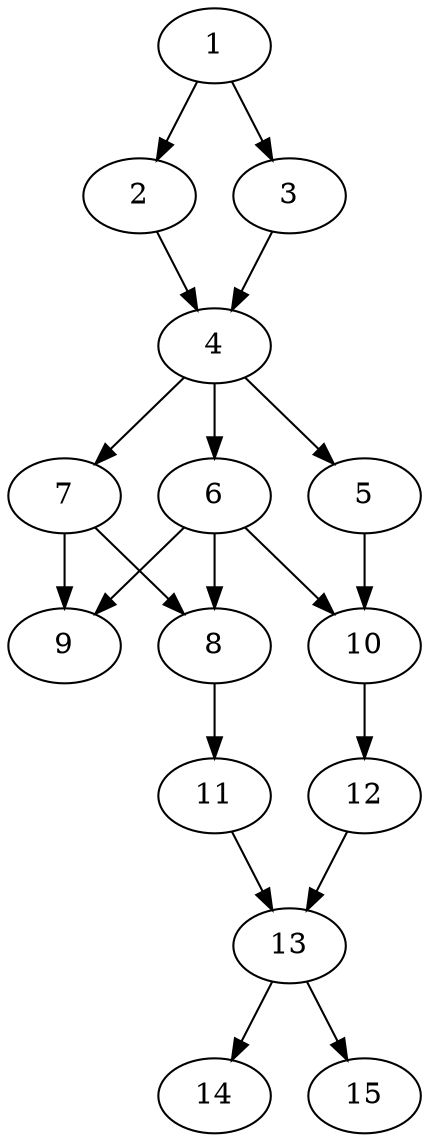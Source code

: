 // DAG automatically generated by daggen at Thu Oct  3 13:59:27 2019
// ./daggen --dot -n 15 --ccr 0.3 --fat 0.5 --regular 0.5 --density 0.7 --mindata 5242880 --maxdata 52428800 
digraph G {
  1 [size="68747947", alpha="0.16", expect_size="20624384"] 
  1 -> 2 [size ="20624384"]
  1 -> 3 [size ="20624384"]
  2 [size="84176213", alpha="0.20", expect_size="25252864"] 
  2 -> 4 [size ="25252864"]
  3 [size="36321280", alpha="0.18", expect_size="10896384"] 
  3 -> 4 [size ="10896384"]
  4 [size="104966827", alpha="0.04", expect_size="31490048"] 
  4 -> 5 [size ="31490048"]
  4 -> 6 [size ="31490048"]
  4 -> 7 [size ="31490048"]
  5 [size="50012160", alpha="0.12", expect_size="15003648"] 
  5 -> 10 [size ="15003648"]
  6 [size="166761813", alpha="0.02", expect_size="50028544"] 
  6 -> 8 [size ="50028544"]
  6 -> 9 [size ="50028544"]
  6 -> 10 [size ="50028544"]
  7 [size="68468053", alpha="0.06", expect_size="20540416"] 
  7 -> 8 [size ="20540416"]
  7 -> 9 [size ="20540416"]
  8 [size="102912000", alpha="0.07", expect_size="30873600"] 
  8 -> 11 [size ="30873600"]
  9 [size="150852267", alpha="0.04", expect_size="45255680"] 
  10 [size="110933333", alpha="0.07", expect_size="33280000"] 
  10 -> 12 [size ="33280000"]
  11 [size="58497707", alpha="0.14", expect_size="17549312"] 
  11 -> 13 [size ="17549312"]
  12 [size="25617067", alpha="0.18", expect_size="7685120"] 
  12 -> 13 [size ="7685120"]
  13 [size="25446400", alpha="0.15", expect_size="7633920"] 
  13 -> 14 [size ="7633920"]
  13 -> 15 [size ="7633920"]
  14 [size="167406933", alpha="0.06", expect_size="50222080"] 
  15 [size="45172053", alpha="0.18", expect_size="13551616"] 
}
